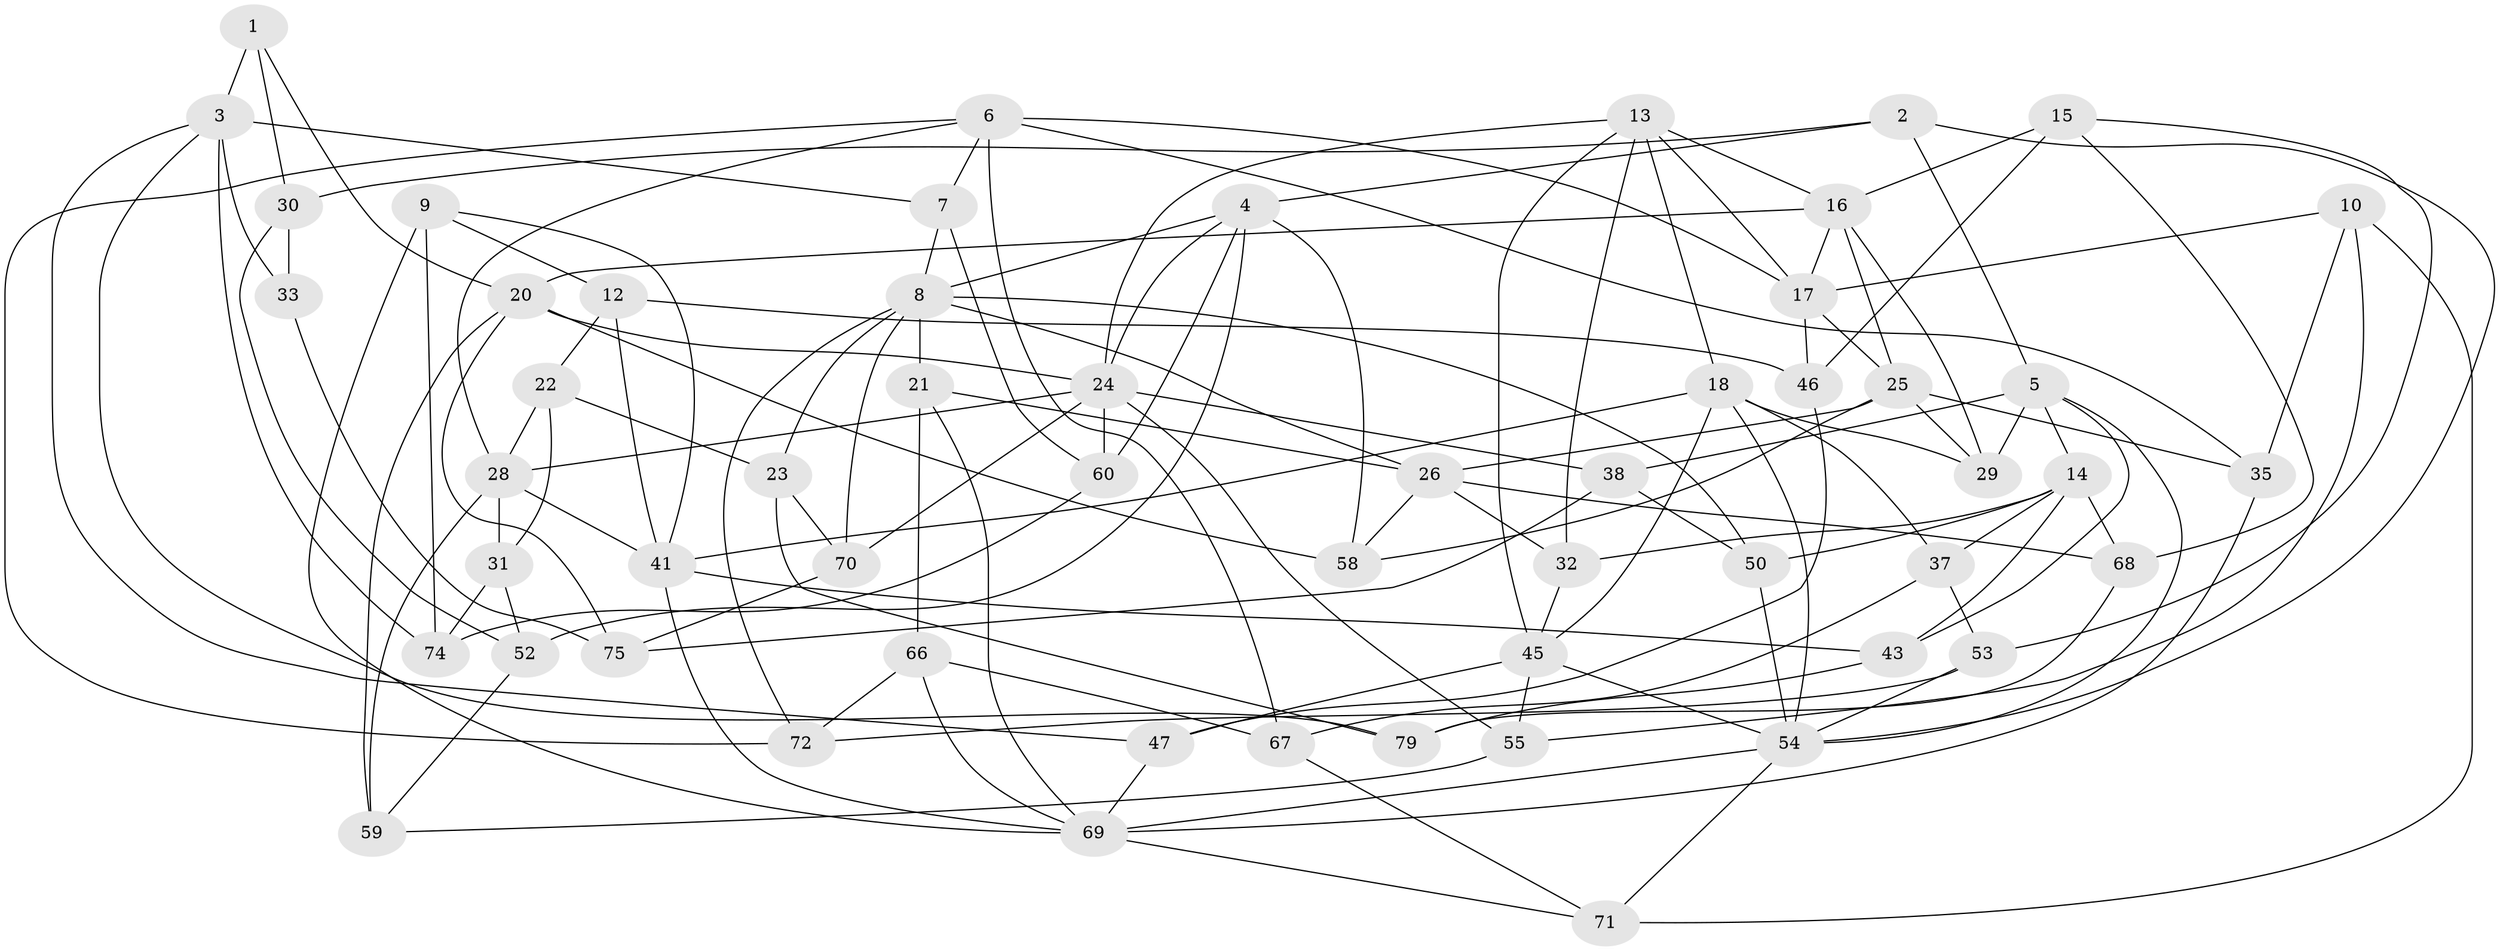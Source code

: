 // original degree distribution, {4: 1.0}
// Generated by graph-tools (version 1.1) at 2025/20/03/04/25 18:20:28]
// undirected, 56 vertices, 134 edges
graph export_dot {
graph [start="1"]
  node [color=gray90,style=filled];
  1;
  2;
  3 [super="+19"];
  4 [super="+76"];
  5 [super="+42"];
  6 [super="+40"];
  7;
  8 [super="+11"];
  9;
  10;
  12;
  13 [super="+27"];
  14 [super="+39"];
  15;
  16 [super="+44"];
  17 [super="+48"];
  18 [super="+51"];
  20 [super="+64"];
  21;
  22;
  23;
  24 [super="+49+34"];
  25 [super="+65"];
  26 [super="+36"];
  28 [super="+56"];
  29;
  30;
  31;
  32;
  33;
  35;
  37;
  38;
  41 [super="+61"];
  43;
  45 [super="+63"];
  46;
  47;
  50;
  52;
  53;
  54 [super="+57+73"];
  55;
  58;
  59;
  60;
  66;
  67;
  68;
  69 [super="+77+80"];
  70;
  71;
  72;
  74;
  75;
  79;
  1 -- 3 [weight=2];
  1 -- 20;
  1 -- 30;
  2 -- 5;
  2 -- 4;
  2 -- 30;
  2 -- 54;
  3 -- 47;
  3 -- 33 [weight=2];
  3 -- 7;
  3 -- 74;
  3 -- 79;
  4 -- 60;
  4 -- 24;
  4 -- 58;
  4 -- 52;
  4 -- 8;
  5 -- 29;
  5 -- 43;
  5 -- 38;
  5 -- 14;
  5 -- 54;
  6 -- 17;
  6 -- 35;
  6 -- 28;
  6 -- 72;
  6 -- 67;
  6 -- 7;
  7 -- 8;
  7 -- 60;
  8 -- 50;
  8 -- 23;
  8 -- 21;
  8 -- 70;
  8 -- 26;
  8 -- 72;
  9 -- 12;
  9 -- 74;
  9 -- 41;
  9 -- 69;
  10 -- 71;
  10 -- 35;
  10 -- 55;
  10 -- 17;
  12 -- 46;
  12 -- 22;
  12 -- 41;
  13 -- 32;
  13 -- 45;
  13 -- 16;
  13 -- 24;
  13 -- 17;
  13 -- 18;
  14 -- 43;
  14 -- 50;
  14 -- 32;
  14 -- 68;
  14 -- 37;
  15 -- 53;
  15 -- 46;
  15 -- 68;
  15 -- 16;
  16 -- 29;
  16 -- 20;
  16 -- 17;
  16 -- 25;
  17 -- 46;
  17 -- 25;
  18 -- 29;
  18 -- 45;
  18 -- 37;
  18 -- 41;
  18 -- 54;
  20 -- 75;
  20 -- 24;
  20 -- 58;
  20 -- 59;
  21 -- 66;
  21 -- 26;
  21 -- 69;
  22 -- 28;
  22 -- 23;
  22 -- 31;
  23 -- 70;
  23 -- 79;
  24 -- 60;
  24 -- 70;
  24 -- 38;
  24 -- 55;
  24 -- 28;
  25 -- 29;
  25 -- 26;
  25 -- 58;
  25 -- 35;
  26 -- 68;
  26 -- 32;
  26 -- 58;
  28 -- 59;
  28 -- 41;
  28 -- 31;
  30 -- 33;
  30 -- 52;
  31 -- 74;
  31 -- 52;
  32 -- 45;
  33 -- 75;
  35 -- 69;
  37 -- 53;
  37 -- 67;
  38 -- 50;
  38 -- 75;
  41 -- 69;
  41 -- 43;
  43 -- 79;
  45 -- 47;
  45 -- 55;
  45 -- 54;
  46 -- 47;
  47 -- 69;
  50 -- 54;
  52 -- 59;
  53 -- 72;
  53 -- 54;
  54 -- 71;
  54 -- 69;
  55 -- 59;
  60 -- 74;
  66 -- 72;
  66 -- 67;
  66 -- 69;
  67 -- 71;
  68 -- 79;
  69 -- 71;
  70 -- 75;
}
